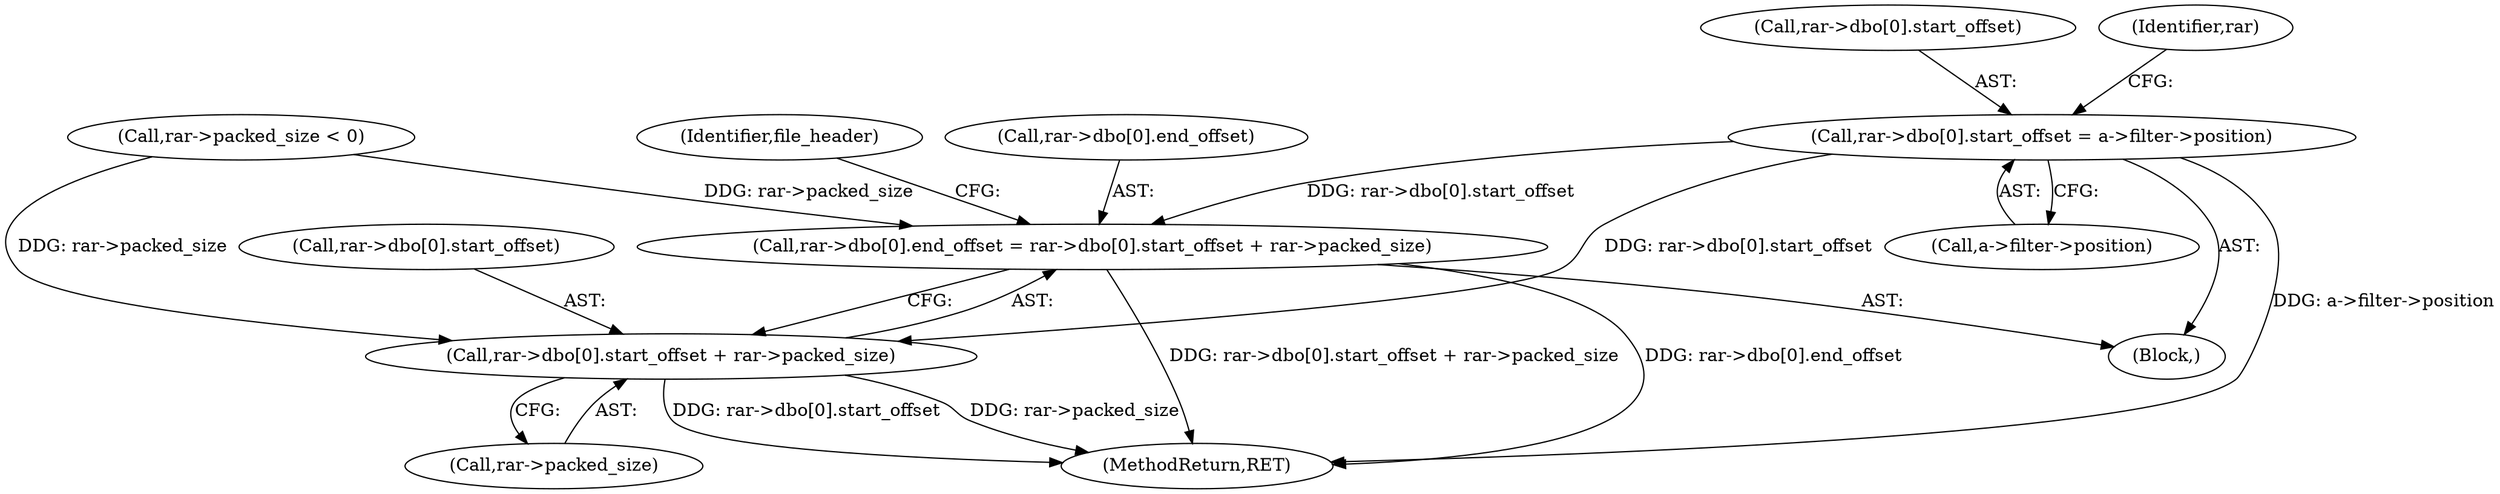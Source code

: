 digraph "0_libarchive_5562545b5562f6d12a4ef991fae158bf4ccf92b6@array" {
"1001397" [label="(Call,rar->dbo[0].start_offset = a->filter->position)"];
"1001410" [label="(Call,rar->dbo[0].end_offset = rar->dbo[0].start_offset + rar->packed_size)"];
"1001418" [label="(Call,rar->dbo[0].start_offset + rar->packed_size)"];
"1001411" [label="(Call,rar->dbo[0].end_offset)"];
"1000120" [label="(Block,)"];
"1001426" [label="(Call,rar->packed_size)"];
"1000548" [label="(Call,rar->packed_size < 0)"];
"1001418" [label="(Call,rar->dbo[0].start_offset + rar->packed_size)"];
"1001431" [label="(Identifier,file_header)"];
"1001398" [label="(Call,rar->dbo[0].start_offset)"];
"1001419" [label="(Call,rar->dbo[0].start_offset)"];
"1001405" [label="(Call,a->filter->position)"];
"1001741" [label="(MethodReturn,RET)"];
"1001410" [label="(Call,rar->dbo[0].end_offset = rar->dbo[0].start_offset + rar->packed_size)"];
"1001397" [label="(Call,rar->dbo[0].start_offset = a->filter->position)"];
"1001414" [label="(Identifier,rar)"];
"1001397" -> "1000120"  [label="AST: "];
"1001397" -> "1001405"  [label="CFG: "];
"1001398" -> "1001397"  [label="AST: "];
"1001405" -> "1001397"  [label="AST: "];
"1001414" -> "1001397"  [label="CFG: "];
"1001397" -> "1001741"  [label="DDG: a->filter->position"];
"1001397" -> "1001410"  [label="DDG: rar->dbo[0].start_offset"];
"1001397" -> "1001418"  [label="DDG: rar->dbo[0].start_offset"];
"1001410" -> "1000120"  [label="AST: "];
"1001410" -> "1001418"  [label="CFG: "];
"1001411" -> "1001410"  [label="AST: "];
"1001418" -> "1001410"  [label="AST: "];
"1001431" -> "1001410"  [label="CFG: "];
"1001410" -> "1001741"  [label="DDG: rar->dbo[0].start_offset + rar->packed_size"];
"1001410" -> "1001741"  [label="DDG: rar->dbo[0].end_offset"];
"1000548" -> "1001410"  [label="DDG: rar->packed_size"];
"1001418" -> "1001426"  [label="CFG: "];
"1001419" -> "1001418"  [label="AST: "];
"1001426" -> "1001418"  [label="AST: "];
"1001418" -> "1001741"  [label="DDG: rar->dbo[0].start_offset"];
"1001418" -> "1001741"  [label="DDG: rar->packed_size"];
"1000548" -> "1001418"  [label="DDG: rar->packed_size"];
}
